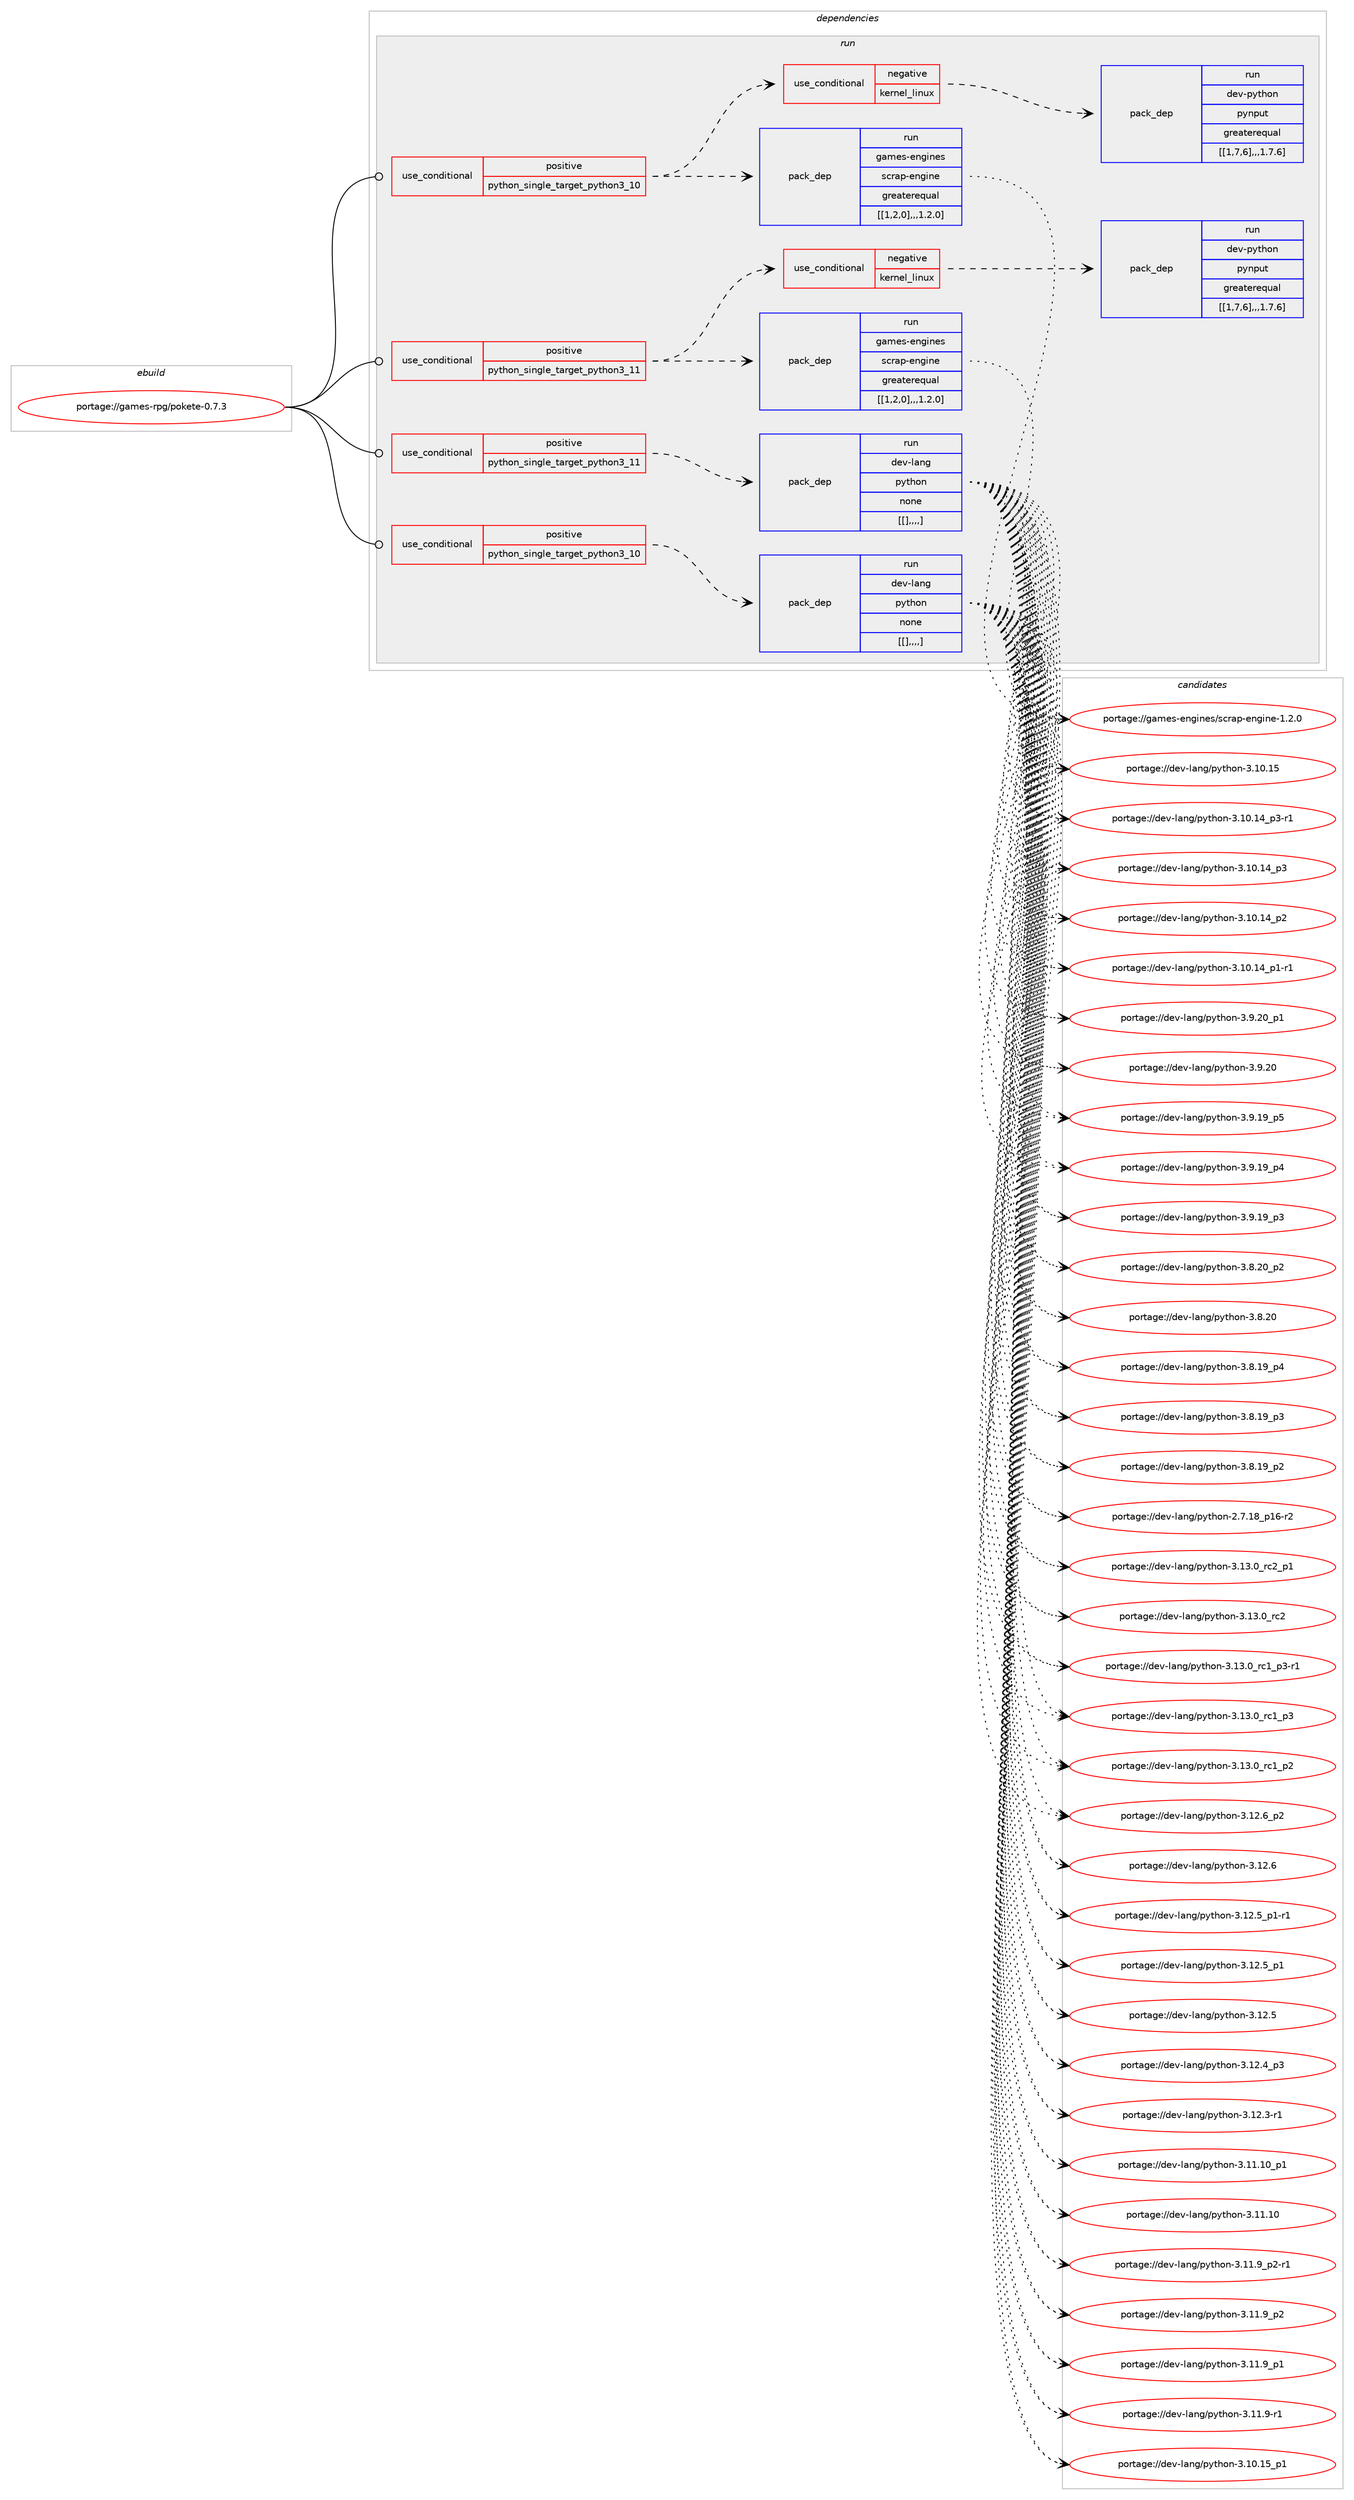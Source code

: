 digraph prolog {

# *************
# Graph options
# *************

newrank=true;
concentrate=true;
compound=true;
graph [rankdir=LR,fontname=Helvetica,fontsize=10,ranksep=1.5];#, ranksep=2.5, nodesep=0.2];
edge  [arrowhead=vee];
node  [fontname=Helvetica,fontsize=10];

# **********
# The ebuild
# **********

subgraph cluster_leftcol {
color=gray;
label=<<i>ebuild</i>>;
id [label="portage://games-rpg/pokete-0.7.3", color=red, width=4, href="../games-rpg/pokete-0.7.3.svg"];
}

# ****************
# The dependencies
# ****************

subgraph cluster_midcol {
color=gray;
label=<<i>dependencies</i>>;
subgraph cluster_compile {
fillcolor="#eeeeee";
style=filled;
label=<<i>compile</i>>;
}
subgraph cluster_compileandrun {
fillcolor="#eeeeee";
style=filled;
label=<<i>compile and run</i>>;
}
subgraph cluster_run {
fillcolor="#eeeeee";
style=filled;
label=<<i>run</i>>;
subgraph cond67045 {
dependency237906 [label=<<TABLE BORDER="0" CELLBORDER="1" CELLSPACING="0" CELLPADDING="4"><TR><TD ROWSPAN="3" CELLPADDING="10">use_conditional</TD></TR><TR><TD>positive</TD></TR><TR><TD>python_single_target_python3_10</TD></TR></TABLE>>, shape=none, color=red];
subgraph pack169356 {
dependency237907 [label=<<TABLE BORDER="0" CELLBORDER="1" CELLSPACING="0" CELLPADDING="4" WIDTH="220"><TR><TD ROWSPAN="6" CELLPADDING="30">pack_dep</TD></TR><TR><TD WIDTH="110">run</TD></TR><TR><TD>dev-lang</TD></TR><TR><TD>python</TD></TR><TR><TD>none</TD></TR><TR><TD>[[],,,,]</TD></TR></TABLE>>, shape=none, color=blue];
}
dependency237906:e -> dependency237907:w [weight=20,style="dashed",arrowhead="vee"];
}
id:e -> dependency237906:w [weight=20,style="solid",arrowhead="odot"];
subgraph cond67046 {
dependency237908 [label=<<TABLE BORDER="0" CELLBORDER="1" CELLSPACING="0" CELLPADDING="4"><TR><TD ROWSPAN="3" CELLPADDING="10">use_conditional</TD></TR><TR><TD>positive</TD></TR><TR><TD>python_single_target_python3_10</TD></TR></TABLE>>, shape=none, color=red];
subgraph pack169357 {
dependency237909 [label=<<TABLE BORDER="0" CELLBORDER="1" CELLSPACING="0" CELLPADDING="4" WIDTH="220"><TR><TD ROWSPAN="6" CELLPADDING="30">pack_dep</TD></TR><TR><TD WIDTH="110">run</TD></TR><TR><TD>games-engines</TD></TR><TR><TD>scrap-engine</TD></TR><TR><TD>greaterequal</TD></TR><TR><TD>[[1,2,0],,,1.2.0]</TD></TR></TABLE>>, shape=none, color=blue];
}
dependency237908:e -> dependency237909:w [weight=20,style="dashed",arrowhead="vee"];
subgraph cond67047 {
dependency237910 [label=<<TABLE BORDER="0" CELLBORDER="1" CELLSPACING="0" CELLPADDING="4"><TR><TD ROWSPAN="3" CELLPADDING="10">use_conditional</TD></TR><TR><TD>negative</TD></TR><TR><TD>kernel_linux</TD></TR></TABLE>>, shape=none, color=red];
subgraph pack169358 {
dependency237911 [label=<<TABLE BORDER="0" CELLBORDER="1" CELLSPACING="0" CELLPADDING="4" WIDTH="220"><TR><TD ROWSPAN="6" CELLPADDING="30">pack_dep</TD></TR><TR><TD WIDTH="110">run</TD></TR><TR><TD>dev-python</TD></TR><TR><TD>pynput</TD></TR><TR><TD>greaterequal</TD></TR><TR><TD>[[1,7,6],,,1.7.6]</TD></TR></TABLE>>, shape=none, color=blue];
}
dependency237910:e -> dependency237911:w [weight=20,style="dashed",arrowhead="vee"];
}
dependency237908:e -> dependency237910:w [weight=20,style="dashed",arrowhead="vee"];
}
id:e -> dependency237908:w [weight=20,style="solid",arrowhead="odot"];
subgraph cond67048 {
dependency237912 [label=<<TABLE BORDER="0" CELLBORDER="1" CELLSPACING="0" CELLPADDING="4"><TR><TD ROWSPAN="3" CELLPADDING="10">use_conditional</TD></TR><TR><TD>positive</TD></TR><TR><TD>python_single_target_python3_11</TD></TR></TABLE>>, shape=none, color=red];
subgraph pack169359 {
dependency237913 [label=<<TABLE BORDER="0" CELLBORDER="1" CELLSPACING="0" CELLPADDING="4" WIDTH="220"><TR><TD ROWSPAN="6" CELLPADDING="30">pack_dep</TD></TR><TR><TD WIDTH="110">run</TD></TR><TR><TD>dev-lang</TD></TR><TR><TD>python</TD></TR><TR><TD>none</TD></TR><TR><TD>[[],,,,]</TD></TR></TABLE>>, shape=none, color=blue];
}
dependency237912:e -> dependency237913:w [weight=20,style="dashed",arrowhead="vee"];
}
id:e -> dependency237912:w [weight=20,style="solid",arrowhead="odot"];
subgraph cond67049 {
dependency237914 [label=<<TABLE BORDER="0" CELLBORDER="1" CELLSPACING="0" CELLPADDING="4"><TR><TD ROWSPAN="3" CELLPADDING="10">use_conditional</TD></TR><TR><TD>positive</TD></TR><TR><TD>python_single_target_python3_11</TD></TR></TABLE>>, shape=none, color=red];
subgraph pack169360 {
dependency237915 [label=<<TABLE BORDER="0" CELLBORDER="1" CELLSPACING="0" CELLPADDING="4" WIDTH="220"><TR><TD ROWSPAN="6" CELLPADDING="30">pack_dep</TD></TR><TR><TD WIDTH="110">run</TD></TR><TR><TD>games-engines</TD></TR><TR><TD>scrap-engine</TD></TR><TR><TD>greaterequal</TD></TR><TR><TD>[[1,2,0],,,1.2.0]</TD></TR></TABLE>>, shape=none, color=blue];
}
dependency237914:e -> dependency237915:w [weight=20,style="dashed",arrowhead="vee"];
subgraph cond67050 {
dependency237916 [label=<<TABLE BORDER="0" CELLBORDER="1" CELLSPACING="0" CELLPADDING="4"><TR><TD ROWSPAN="3" CELLPADDING="10">use_conditional</TD></TR><TR><TD>negative</TD></TR><TR><TD>kernel_linux</TD></TR></TABLE>>, shape=none, color=red];
subgraph pack169361 {
dependency237917 [label=<<TABLE BORDER="0" CELLBORDER="1" CELLSPACING="0" CELLPADDING="4" WIDTH="220"><TR><TD ROWSPAN="6" CELLPADDING="30">pack_dep</TD></TR><TR><TD WIDTH="110">run</TD></TR><TR><TD>dev-python</TD></TR><TR><TD>pynput</TD></TR><TR><TD>greaterequal</TD></TR><TR><TD>[[1,7,6],,,1.7.6]</TD></TR></TABLE>>, shape=none, color=blue];
}
dependency237916:e -> dependency237917:w [weight=20,style="dashed",arrowhead="vee"];
}
dependency237914:e -> dependency237916:w [weight=20,style="dashed",arrowhead="vee"];
}
id:e -> dependency237914:w [weight=20,style="solid",arrowhead="odot"];
}
}

# **************
# The candidates
# **************

subgraph cluster_choices {
rank=same;
color=gray;
label=<<i>candidates</i>>;

subgraph choice169356 {
color=black;
nodesep=1;
choice100101118451089711010347112121116104111110455146495146489511499509511249 [label="portage://dev-lang/python-3.13.0_rc2_p1", color=red, width=4,href="../dev-lang/python-3.13.0_rc2_p1.svg"];
choice10010111845108971101034711212111610411111045514649514648951149950 [label="portage://dev-lang/python-3.13.0_rc2", color=red, width=4,href="../dev-lang/python-3.13.0_rc2.svg"];
choice1001011184510897110103471121211161041111104551464951464895114994995112514511449 [label="portage://dev-lang/python-3.13.0_rc1_p3-r1", color=red, width=4,href="../dev-lang/python-3.13.0_rc1_p3-r1.svg"];
choice100101118451089711010347112121116104111110455146495146489511499499511251 [label="portage://dev-lang/python-3.13.0_rc1_p3", color=red, width=4,href="../dev-lang/python-3.13.0_rc1_p3.svg"];
choice100101118451089711010347112121116104111110455146495146489511499499511250 [label="portage://dev-lang/python-3.13.0_rc1_p2", color=red, width=4,href="../dev-lang/python-3.13.0_rc1_p2.svg"];
choice100101118451089711010347112121116104111110455146495046549511250 [label="portage://dev-lang/python-3.12.6_p2", color=red, width=4,href="../dev-lang/python-3.12.6_p2.svg"];
choice10010111845108971101034711212111610411111045514649504654 [label="portage://dev-lang/python-3.12.6", color=red, width=4,href="../dev-lang/python-3.12.6.svg"];
choice1001011184510897110103471121211161041111104551464950465395112494511449 [label="portage://dev-lang/python-3.12.5_p1-r1", color=red, width=4,href="../dev-lang/python-3.12.5_p1-r1.svg"];
choice100101118451089711010347112121116104111110455146495046539511249 [label="portage://dev-lang/python-3.12.5_p1", color=red, width=4,href="../dev-lang/python-3.12.5_p1.svg"];
choice10010111845108971101034711212111610411111045514649504653 [label="portage://dev-lang/python-3.12.5", color=red, width=4,href="../dev-lang/python-3.12.5.svg"];
choice100101118451089711010347112121116104111110455146495046529511251 [label="portage://dev-lang/python-3.12.4_p3", color=red, width=4,href="../dev-lang/python-3.12.4_p3.svg"];
choice100101118451089711010347112121116104111110455146495046514511449 [label="portage://dev-lang/python-3.12.3-r1", color=red, width=4,href="../dev-lang/python-3.12.3-r1.svg"];
choice10010111845108971101034711212111610411111045514649494649489511249 [label="portage://dev-lang/python-3.11.10_p1", color=red, width=4,href="../dev-lang/python-3.11.10_p1.svg"];
choice1001011184510897110103471121211161041111104551464949464948 [label="portage://dev-lang/python-3.11.10", color=red, width=4,href="../dev-lang/python-3.11.10.svg"];
choice1001011184510897110103471121211161041111104551464949465795112504511449 [label="portage://dev-lang/python-3.11.9_p2-r1", color=red, width=4,href="../dev-lang/python-3.11.9_p2-r1.svg"];
choice100101118451089711010347112121116104111110455146494946579511250 [label="portage://dev-lang/python-3.11.9_p2", color=red, width=4,href="../dev-lang/python-3.11.9_p2.svg"];
choice100101118451089711010347112121116104111110455146494946579511249 [label="portage://dev-lang/python-3.11.9_p1", color=red, width=4,href="../dev-lang/python-3.11.9_p1.svg"];
choice100101118451089711010347112121116104111110455146494946574511449 [label="portage://dev-lang/python-3.11.9-r1", color=red, width=4,href="../dev-lang/python-3.11.9-r1.svg"];
choice10010111845108971101034711212111610411111045514649484649539511249 [label="portage://dev-lang/python-3.10.15_p1", color=red, width=4,href="../dev-lang/python-3.10.15_p1.svg"];
choice1001011184510897110103471121211161041111104551464948464953 [label="portage://dev-lang/python-3.10.15", color=red, width=4,href="../dev-lang/python-3.10.15.svg"];
choice100101118451089711010347112121116104111110455146494846495295112514511449 [label="portage://dev-lang/python-3.10.14_p3-r1", color=red, width=4,href="../dev-lang/python-3.10.14_p3-r1.svg"];
choice10010111845108971101034711212111610411111045514649484649529511251 [label="portage://dev-lang/python-3.10.14_p3", color=red, width=4,href="../dev-lang/python-3.10.14_p3.svg"];
choice10010111845108971101034711212111610411111045514649484649529511250 [label="portage://dev-lang/python-3.10.14_p2", color=red, width=4,href="../dev-lang/python-3.10.14_p2.svg"];
choice100101118451089711010347112121116104111110455146494846495295112494511449 [label="portage://dev-lang/python-3.10.14_p1-r1", color=red, width=4,href="../dev-lang/python-3.10.14_p1-r1.svg"];
choice100101118451089711010347112121116104111110455146574650489511249 [label="portage://dev-lang/python-3.9.20_p1", color=red, width=4,href="../dev-lang/python-3.9.20_p1.svg"];
choice10010111845108971101034711212111610411111045514657465048 [label="portage://dev-lang/python-3.9.20", color=red, width=4,href="../dev-lang/python-3.9.20.svg"];
choice100101118451089711010347112121116104111110455146574649579511253 [label="portage://dev-lang/python-3.9.19_p5", color=red, width=4,href="../dev-lang/python-3.9.19_p5.svg"];
choice100101118451089711010347112121116104111110455146574649579511252 [label="portage://dev-lang/python-3.9.19_p4", color=red, width=4,href="../dev-lang/python-3.9.19_p4.svg"];
choice100101118451089711010347112121116104111110455146574649579511251 [label="portage://dev-lang/python-3.9.19_p3", color=red, width=4,href="../dev-lang/python-3.9.19_p3.svg"];
choice100101118451089711010347112121116104111110455146564650489511250 [label="portage://dev-lang/python-3.8.20_p2", color=red, width=4,href="../dev-lang/python-3.8.20_p2.svg"];
choice10010111845108971101034711212111610411111045514656465048 [label="portage://dev-lang/python-3.8.20", color=red, width=4,href="../dev-lang/python-3.8.20.svg"];
choice100101118451089711010347112121116104111110455146564649579511252 [label="portage://dev-lang/python-3.8.19_p4", color=red, width=4,href="../dev-lang/python-3.8.19_p4.svg"];
choice100101118451089711010347112121116104111110455146564649579511251 [label="portage://dev-lang/python-3.8.19_p3", color=red, width=4,href="../dev-lang/python-3.8.19_p3.svg"];
choice100101118451089711010347112121116104111110455146564649579511250 [label="portage://dev-lang/python-3.8.19_p2", color=red, width=4,href="../dev-lang/python-3.8.19_p2.svg"];
choice100101118451089711010347112121116104111110455046554649569511249544511450 [label="portage://dev-lang/python-2.7.18_p16-r2", color=red, width=4,href="../dev-lang/python-2.7.18_p16-r2.svg"];
dependency237907:e -> choice100101118451089711010347112121116104111110455146495146489511499509511249:w [style=dotted,weight="100"];
dependency237907:e -> choice10010111845108971101034711212111610411111045514649514648951149950:w [style=dotted,weight="100"];
dependency237907:e -> choice1001011184510897110103471121211161041111104551464951464895114994995112514511449:w [style=dotted,weight="100"];
dependency237907:e -> choice100101118451089711010347112121116104111110455146495146489511499499511251:w [style=dotted,weight="100"];
dependency237907:e -> choice100101118451089711010347112121116104111110455146495146489511499499511250:w [style=dotted,weight="100"];
dependency237907:e -> choice100101118451089711010347112121116104111110455146495046549511250:w [style=dotted,weight="100"];
dependency237907:e -> choice10010111845108971101034711212111610411111045514649504654:w [style=dotted,weight="100"];
dependency237907:e -> choice1001011184510897110103471121211161041111104551464950465395112494511449:w [style=dotted,weight="100"];
dependency237907:e -> choice100101118451089711010347112121116104111110455146495046539511249:w [style=dotted,weight="100"];
dependency237907:e -> choice10010111845108971101034711212111610411111045514649504653:w [style=dotted,weight="100"];
dependency237907:e -> choice100101118451089711010347112121116104111110455146495046529511251:w [style=dotted,weight="100"];
dependency237907:e -> choice100101118451089711010347112121116104111110455146495046514511449:w [style=dotted,weight="100"];
dependency237907:e -> choice10010111845108971101034711212111610411111045514649494649489511249:w [style=dotted,weight="100"];
dependency237907:e -> choice1001011184510897110103471121211161041111104551464949464948:w [style=dotted,weight="100"];
dependency237907:e -> choice1001011184510897110103471121211161041111104551464949465795112504511449:w [style=dotted,weight="100"];
dependency237907:e -> choice100101118451089711010347112121116104111110455146494946579511250:w [style=dotted,weight="100"];
dependency237907:e -> choice100101118451089711010347112121116104111110455146494946579511249:w [style=dotted,weight="100"];
dependency237907:e -> choice100101118451089711010347112121116104111110455146494946574511449:w [style=dotted,weight="100"];
dependency237907:e -> choice10010111845108971101034711212111610411111045514649484649539511249:w [style=dotted,weight="100"];
dependency237907:e -> choice1001011184510897110103471121211161041111104551464948464953:w [style=dotted,weight="100"];
dependency237907:e -> choice100101118451089711010347112121116104111110455146494846495295112514511449:w [style=dotted,weight="100"];
dependency237907:e -> choice10010111845108971101034711212111610411111045514649484649529511251:w [style=dotted,weight="100"];
dependency237907:e -> choice10010111845108971101034711212111610411111045514649484649529511250:w [style=dotted,weight="100"];
dependency237907:e -> choice100101118451089711010347112121116104111110455146494846495295112494511449:w [style=dotted,weight="100"];
dependency237907:e -> choice100101118451089711010347112121116104111110455146574650489511249:w [style=dotted,weight="100"];
dependency237907:e -> choice10010111845108971101034711212111610411111045514657465048:w [style=dotted,weight="100"];
dependency237907:e -> choice100101118451089711010347112121116104111110455146574649579511253:w [style=dotted,weight="100"];
dependency237907:e -> choice100101118451089711010347112121116104111110455146574649579511252:w [style=dotted,weight="100"];
dependency237907:e -> choice100101118451089711010347112121116104111110455146574649579511251:w [style=dotted,weight="100"];
dependency237907:e -> choice100101118451089711010347112121116104111110455146564650489511250:w [style=dotted,weight="100"];
dependency237907:e -> choice10010111845108971101034711212111610411111045514656465048:w [style=dotted,weight="100"];
dependency237907:e -> choice100101118451089711010347112121116104111110455146564649579511252:w [style=dotted,weight="100"];
dependency237907:e -> choice100101118451089711010347112121116104111110455146564649579511251:w [style=dotted,weight="100"];
dependency237907:e -> choice100101118451089711010347112121116104111110455146564649579511250:w [style=dotted,weight="100"];
dependency237907:e -> choice100101118451089711010347112121116104111110455046554649569511249544511450:w [style=dotted,weight="100"];
}
subgraph choice169357 {
color=black;
nodesep=1;
choice103971091011154510111010310511010111547115991149711245101110103105110101454946504648 [label="portage://games-engines/scrap-engine-1.2.0", color=red, width=4,href="../games-engines/scrap-engine-1.2.0.svg"];
dependency237909:e -> choice103971091011154510111010310511010111547115991149711245101110103105110101454946504648:w [style=dotted,weight="100"];
}
subgraph choice169358 {
color=black;
nodesep=1;
}
subgraph choice169359 {
color=black;
nodesep=1;
choice100101118451089711010347112121116104111110455146495146489511499509511249 [label="portage://dev-lang/python-3.13.0_rc2_p1", color=red, width=4,href="../dev-lang/python-3.13.0_rc2_p1.svg"];
choice10010111845108971101034711212111610411111045514649514648951149950 [label="portage://dev-lang/python-3.13.0_rc2", color=red, width=4,href="../dev-lang/python-3.13.0_rc2.svg"];
choice1001011184510897110103471121211161041111104551464951464895114994995112514511449 [label="portage://dev-lang/python-3.13.0_rc1_p3-r1", color=red, width=4,href="../dev-lang/python-3.13.0_rc1_p3-r1.svg"];
choice100101118451089711010347112121116104111110455146495146489511499499511251 [label="portage://dev-lang/python-3.13.0_rc1_p3", color=red, width=4,href="../dev-lang/python-3.13.0_rc1_p3.svg"];
choice100101118451089711010347112121116104111110455146495146489511499499511250 [label="portage://dev-lang/python-3.13.0_rc1_p2", color=red, width=4,href="../dev-lang/python-3.13.0_rc1_p2.svg"];
choice100101118451089711010347112121116104111110455146495046549511250 [label="portage://dev-lang/python-3.12.6_p2", color=red, width=4,href="../dev-lang/python-3.12.6_p2.svg"];
choice10010111845108971101034711212111610411111045514649504654 [label="portage://dev-lang/python-3.12.6", color=red, width=4,href="../dev-lang/python-3.12.6.svg"];
choice1001011184510897110103471121211161041111104551464950465395112494511449 [label="portage://dev-lang/python-3.12.5_p1-r1", color=red, width=4,href="../dev-lang/python-3.12.5_p1-r1.svg"];
choice100101118451089711010347112121116104111110455146495046539511249 [label="portage://dev-lang/python-3.12.5_p1", color=red, width=4,href="../dev-lang/python-3.12.5_p1.svg"];
choice10010111845108971101034711212111610411111045514649504653 [label="portage://dev-lang/python-3.12.5", color=red, width=4,href="../dev-lang/python-3.12.5.svg"];
choice100101118451089711010347112121116104111110455146495046529511251 [label="portage://dev-lang/python-3.12.4_p3", color=red, width=4,href="../dev-lang/python-3.12.4_p3.svg"];
choice100101118451089711010347112121116104111110455146495046514511449 [label="portage://dev-lang/python-3.12.3-r1", color=red, width=4,href="../dev-lang/python-3.12.3-r1.svg"];
choice10010111845108971101034711212111610411111045514649494649489511249 [label="portage://dev-lang/python-3.11.10_p1", color=red, width=4,href="../dev-lang/python-3.11.10_p1.svg"];
choice1001011184510897110103471121211161041111104551464949464948 [label="portage://dev-lang/python-3.11.10", color=red, width=4,href="../dev-lang/python-3.11.10.svg"];
choice1001011184510897110103471121211161041111104551464949465795112504511449 [label="portage://dev-lang/python-3.11.9_p2-r1", color=red, width=4,href="../dev-lang/python-3.11.9_p2-r1.svg"];
choice100101118451089711010347112121116104111110455146494946579511250 [label="portage://dev-lang/python-3.11.9_p2", color=red, width=4,href="../dev-lang/python-3.11.9_p2.svg"];
choice100101118451089711010347112121116104111110455146494946579511249 [label="portage://dev-lang/python-3.11.9_p1", color=red, width=4,href="../dev-lang/python-3.11.9_p1.svg"];
choice100101118451089711010347112121116104111110455146494946574511449 [label="portage://dev-lang/python-3.11.9-r1", color=red, width=4,href="../dev-lang/python-3.11.9-r1.svg"];
choice10010111845108971101034711212111610411111045514649484649539511249 [label="portage://dev-lang/python-3.10.15_p1", color=red, width=4,href="../dev-lang/python-3.10.15_p1.svg"];
choice1001011184510897110103471121211161041111104551464948464953 [label="portage://dev-lang/python-3.10.15", color=red, width=4,href="../dev-lang/python-3.10.15.svg"];
choice100101118451089711010347112121116104111110455146494846495295112514511449 [label="portage://dev-lang/python-3.10.14_p3-r1", color=red, width=4,href="../dev-lang/python-3.10.14_p3-r1.svg"];
choice10010111845108971101034711212111610411111045514649484649529511251 [label="portage://dev-lang/python-3.10.14_p3", color=red, width=4,href="../dev-lang/python-3.10.14_p3.svg"];
choice10010111845108971101034711212111610411111045514649484649529511250 [label="portage://dev-lang/python-3.10.14_p2", color=red, width=4,href="../dev-lang/python-3.10.14_p2.svg"];
choice100101118451089711010347112121116104111110455146494846495295112494511449 [label="portage://dev-lang/python-3.10.14_p1-r1", color=red, width=4,href="../dev-lang/python-3.10.14_p1-r1.svg"];
choice100101118451089711010347112121116104111110455146574650489511249 [label="portage://dev-lang/python-3.9.20_p1", color=red, width=4,href="../dev-lang/python-3.9.20_p1.svg"];
choice10010111845108971101034711212111610411111045514657465048 [label="portage://dev-lang/python-3.9.20", color=red, width=4,href="../dev-lang/python-3.9.20.svg"];
choice100101118451089711010347112121116104111110455146574649579511253 [label="portage://dev-lang/python-3.9.19_p5", color=red, width=4,href="../dev-lang/python-3.9.19_p5.svg"];
choice100101118451089711010347112121116104111110455146574649579511252 [label="portage://dev-lang/python-3.9.19_p4", color=red, width=4,href="../dev-lang/python-3.9.19_p4.svg"];
choice100101118451089711010347112121116104111110455146574649579511251 [label="portage://dev-lang/python-3.9.19_p3", color=red, width=4,href="../dev-lang/python-3.9.19_p3.svg"];
choice100101118451089711010347112121116104111110455146564650489511250 [label="portage://dev-lang/python-3.8.20_p2", color=red, width=4,href="../dev-lang/python-3.8.20_p2.svg"];
choice10010111845108971101034711212111610411111045514656465048 [label="portage://dev-lang/python-3.8.20", color=red, width=4,href="../dev-lang/python-3.8.20.svg"];
choice100101118451089711010347112121116104111110455146564649579511252 [label="portage://dev-lang/python-3.8.19_p4", color=red, width=4,href="../dev-lang/python-3.8.19_p4.svg"];
choice100101118451089711010347112121116104111110455146564649579511251 [label="portage://dev-lang/python-3.8.19_p3", color=red, width=4,href="../dev-lang/python-3.8.19_p3.svg"];
choice100101118451089711010347112121116104111110455146564649579511250 [label="portage://dev-lang/python-3.8.19_p2", color=red, width=4,href="../dev-lang/python-3.8.19_p2.svg"];
choice100101118451089711010347112121116104111110455046554649569511249544511450 [label="portage://dev-lang/python-2.7.18_p16-r2", color=red, width=4,href="../dev-lang/python-2.7.18_p16-r2.svg"];
dependency237913:e -> choice100101118451089711010347112121116104111110455146495146489511499509511249:w [style=dotted,weight="100"];
dependency237913:e -> choice10010111845108971101034711212111610411111045514649514648951149950:w [style=dotted,weight="100"];
dependency237913:e -> choice1001011184510897110103471121211161041111104551464951464895114994995112514511449:w [style=dotted,weight="100"];
dependency237913:e -> choice100101118451089711010347112121116104111110455146495146489511499499511251:w [style=dotted,weight="100"];
dependency237913:e -> choice100101118451089711010347112121116104111110455146495146489511499499511250:w [style=dotted,weight="100"];
dependency237913:e -> choice100101118451089711010347112121116104111110455146495046549511250:w [style=dotted,weight="100"];
dependency237913:e -> choice10010111845108971101034711212111610411111045514649504654:w [style=dotted,weight="100"];
dependency237913:e -> choice1001011184510897110103471121211161041111104551464950465395112494511449:w [style=dotted,weight="100"];
dependency237913:e -> choice100101118451089711010347112121116104111110455146495046539511249:w [style=dotted,weight="100"];
dependency237913:e -> choice10010111845108971101034711212111610411111045514649504653:w [style=dotted,weight="100"];
dependency237913:e -> choice100101118451089711010347112121116104111110455146495046529511251:w [style=dotted,weight="100"];
dependency237913:e -> choice100101118451089711010347112121116104111110455146495046514511449:w [style=dotted,weight="100"];
dependency237913:e -> choice10010111845108971101034711212111610411111045514649494649489511249:w [style=dotted,weight="100"];
dependency237913:e -> choice1001011184510897110103471121211161041111104551464949464948:w [style=dotted,weight="100"];
dependency237913:e -> choice1001011184510897110103471121211161041111104551464949465795112504511449:w [style=dotted,weight="100"];
dependency237913:e -> choice100101118451089711010347112121116104111110455146494946579511250:w [style=dotted,weight="100"];
dependency237913:e -> choice100101118451089711010347112121116104111110455146494946579511249:w [style=dotted,weight="100"];
dependency237913:e -> choice100101118451089711010347112121116104111110455146494946574511449:w [style=dotted,weight="100"];
dependency237913:e -> choice10010111845108971101034711212111610411111045514649484649539511249:w [style=dotted,weight="100"];
dependency237913:e -> choice1001011184510897110103471121211161041111104551464948464953:w [style=dotted,weight="100"];
dependency237913:e -> choice100101118451089711010347112121116104111110455146494846495295112514511449:w [style=dotted,weight="100"];
dependency237913:e -> choice10010111845108971101034711212111610411111045514649484649529511251:w [style=dotted,weight="100"];
dependency237913:e -> choice10010111845108971101034711212111610411111045514649484649529511250:w [style=dotted,weight="100"];
dependency237913:e -> choice100101118451089711010347112121116104111110455146494846495295112494511449:w [style=dotted,weight="100"];
dependency237913:e -> choice100101118451089711010347112121116104111110455146574650489511249:w [style=dotted,weight="100"];
dependency237913:e -> choice10010111845108971101034711212111610411111045514657465048:w [style=dotted,weight="100"];
dependency237913:e -> choice100101118451089711010347112121116104111110455146574649579511253:w [style=dotted,weight="100"];
dependency237913:e -> choice100101118451089711010347112121116104111110455146574649579511252:w [style=dotted,weight="100"];
dependency237913:e -> choice100101118451089711010347112121116104111110455146574649579511251:w [style=dotted,weight="100"];
dependency237913:e -> choice100101118451089711010347112121116104111110455146564650489511250:w [style=dotted,weight="100"];
dependency237913:e -> choice10010111845108971101034711212111610411111045514656465048:w [style=dotted,weight="100"];
dependency237913:e -> choice100101118451089711010347112121116104111110455146564649579511252:w [style=dotted,weight="100"];
dependency237913:e -> choice100101118451089711010347112121116104111110455146564649579511251:w [style=dotted,weight="100"];
dependency237913:e -> choice100101118451089711010347112121116104111110455146564649579511250:w [style=dotted,weight="100"];
dependency237913:e -> choice100101118451089711010347112121116104111110455046554649569511249544511450:w [style=dotted,weight="100"];
}
subgraph choice169360 {
color=black;
nodesep=1;
choice103971091011154510111010310511010111547115991149711245101110103105110101454946504648 [label="portage://games-engines/scrap-engine-1.2.0", color=red, width=4,href="../games-engines/scrap-engine-1.2.0.svg"];
dependency237915:e -> choice103971091011154510111010310511010111547115991149711245101110103105110101454946504648:w [style=dotted,weight="100"];
}
subgraph choice169361 {
color=black;
nodesep=1;
}
}

}

